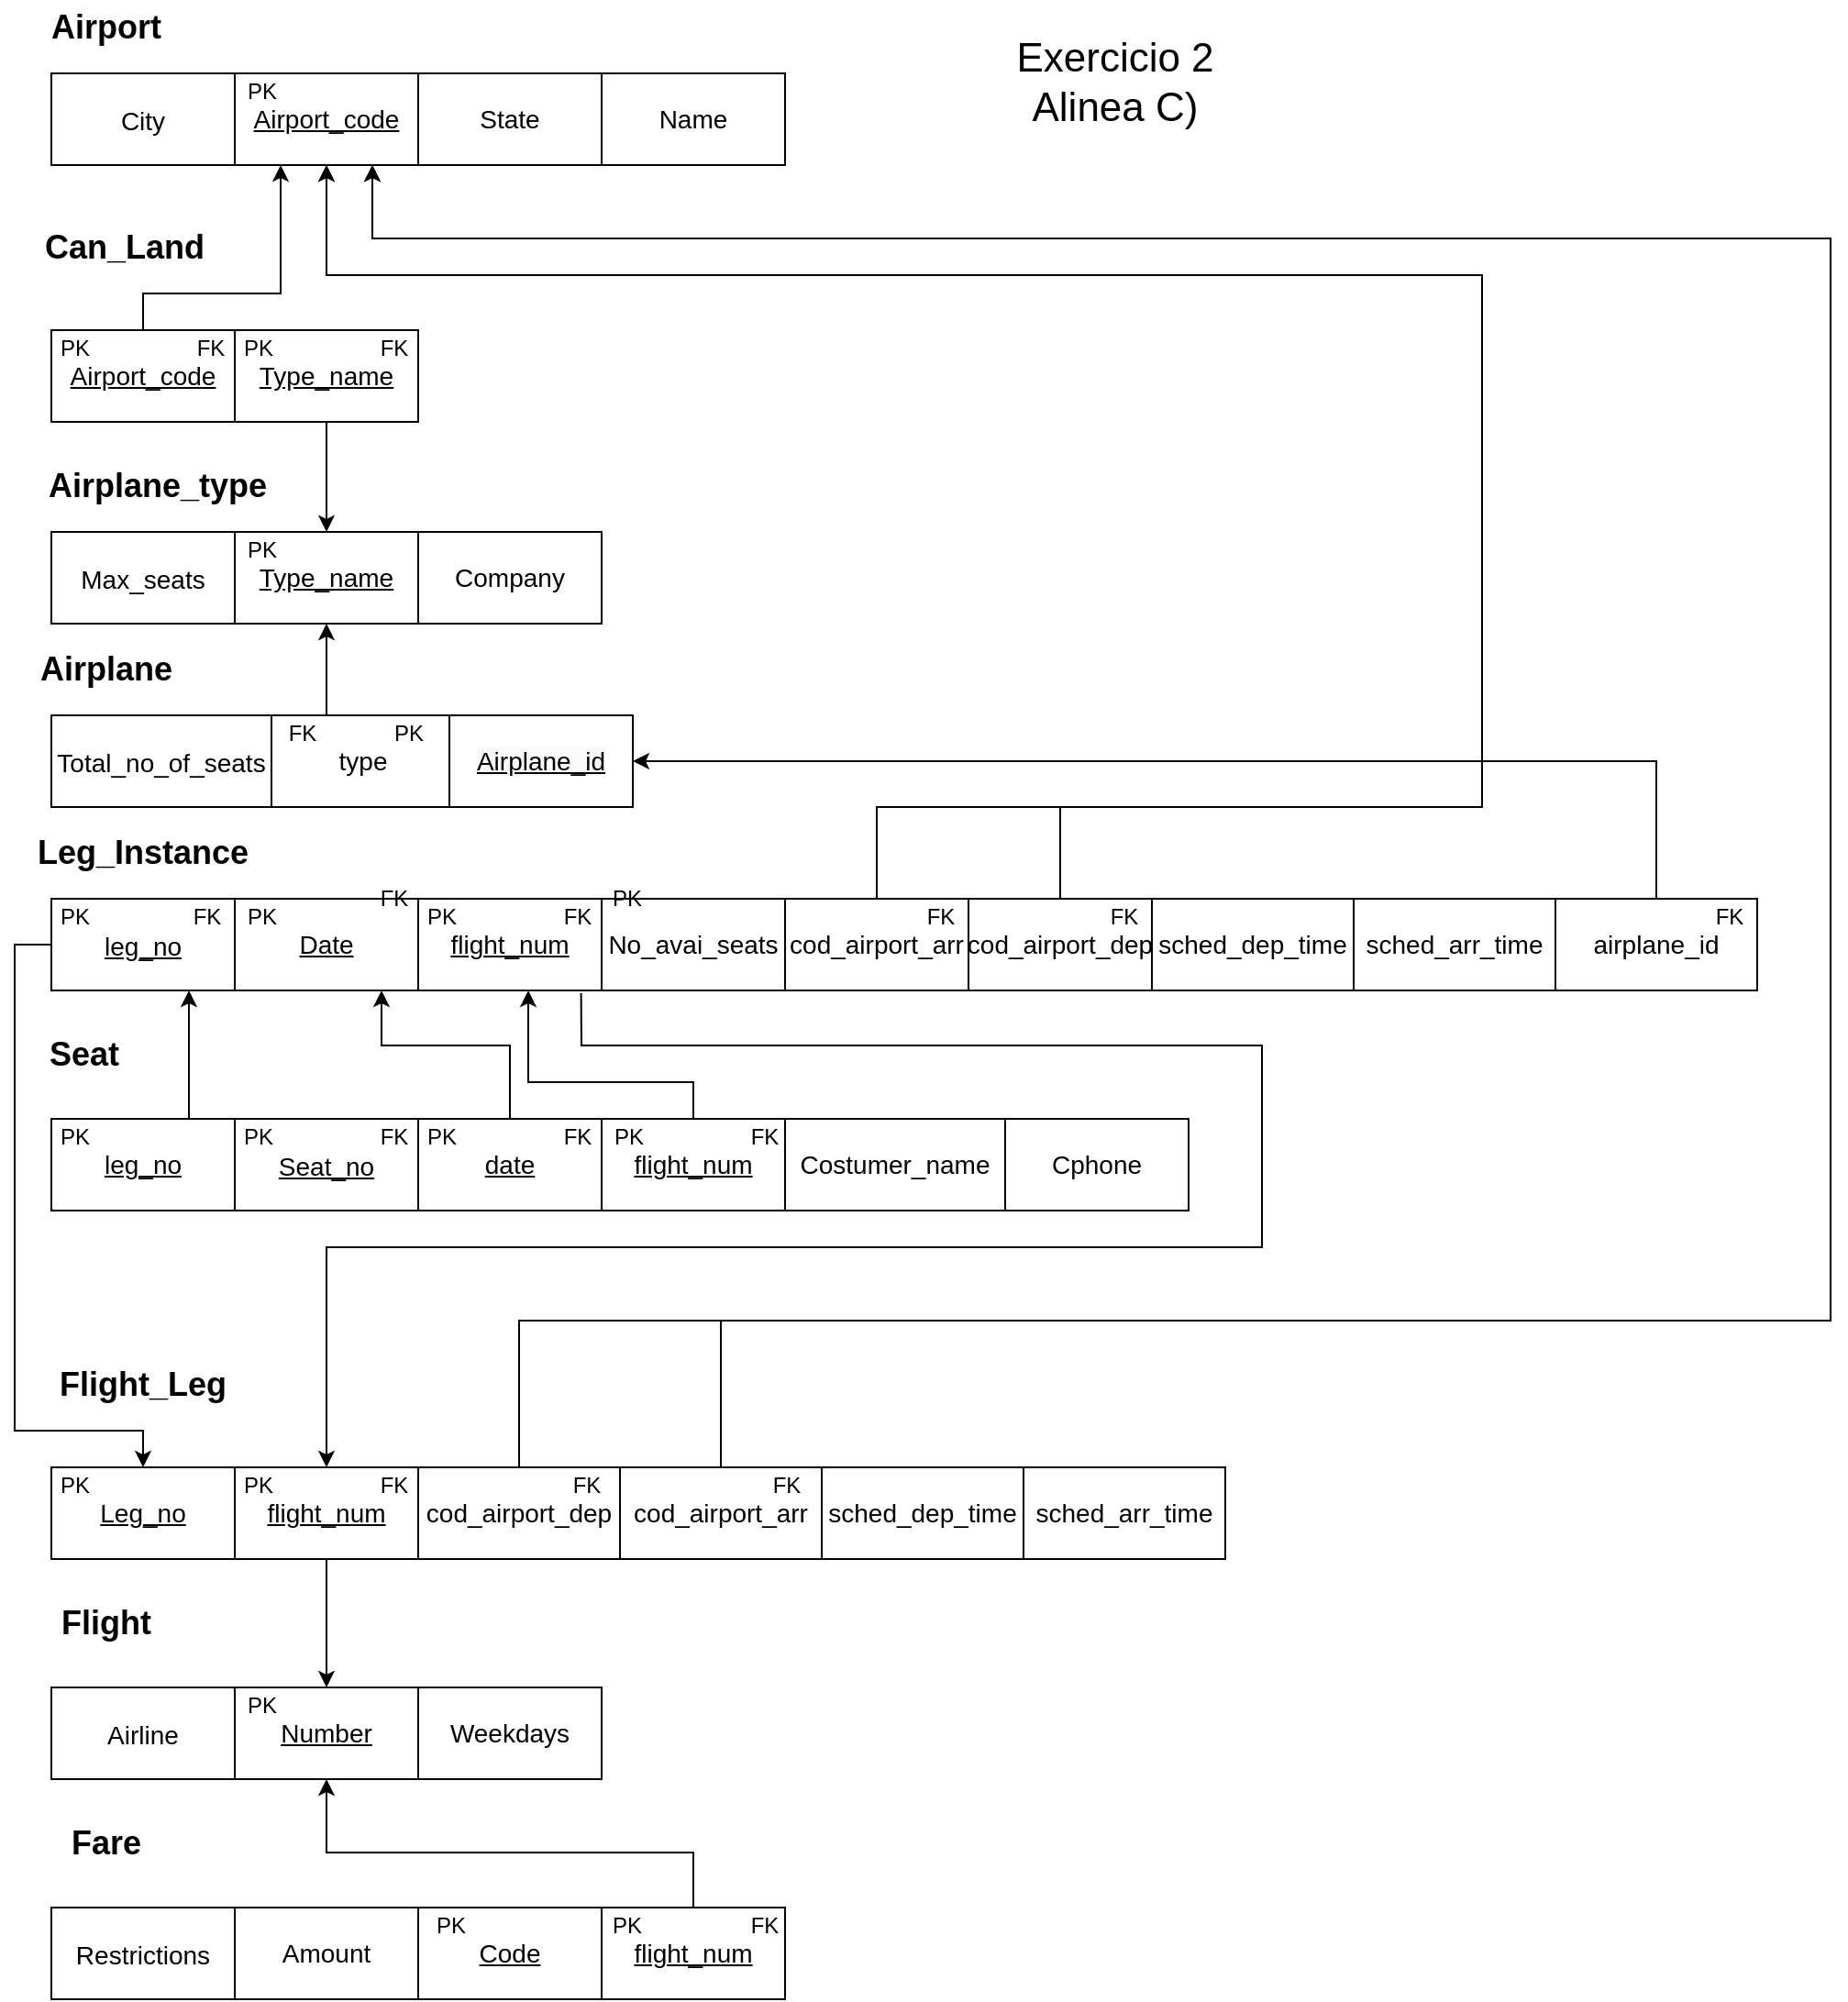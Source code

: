 <mxfile version="21.0.6" type="device"><diagram id="YZ3c83PyQGJjRLOAx45g" name="Page-1"><mxGraphModel dx="1456" dy="685" grid="1" gridSize="10" guides="1" tooltips="1" connect="1" arrows="1" fold="1" page="1" pageScale="1" pageWidth="827" pageHeight="1169" math="0" shadow="0"><root><mxCell id="0"/><mxCell id="1" parent="0"/><mxCell id="zSW7ZHdC4fE5zmQUANi--1" value="&lt;font style=&quot;font-size: 18px&quot;&gt;Airport&lt;/font&gt;" style="text;html=1;strokeColor=none;fillColor=none;align=center;verticalAlign=middle;whiteSpace=wrap;rounded=0;fontStyle=1" parent="1" vertex="1"><mxGeometry x="50" y="30" width="60" height="30" as="geometry"/></mxCell><mxCell id="zSW7ZHdC4fE5zmQUANi--2" value="&lt;font style=&quot;font-size: 14px&quot;&gt;City&lt;/font&gt;" style="rounded=0;whiteSpace=wrap;html=1;fontSize=18;" parent="1" vertex="1"><mxGeometry x="50" y="70" width="100" height="50" as="geometry"/></mxCell><mxCell id="zSW7ZHdC4fE5zmQUANi--3" value="&lt;u&gt;Airport_code&lt;/u&gt;" style="rounded=0;whiteSpace=wrap;html=1;fontSize=14;" parent="1" vertex="1"><mxGeometry x="150" y="70" width="100" height="50" as="geometry"/></mxCell><mxCell id="zSW7ZHdC4fE5zmQUANi--5" value="State" style="rounded=0;whiteSpace=wrap;html=1;fontSize=14;" parent="1" vertex="1"><mxGeometry x="250" y="70" width="100" height="50" as="geometry"/></mxCell><mxCell id="zSW7ZHdC4fE5zmQUANi--6" value="Name" style="rounded=0;whiteSpace=wrap;html=1;fontSize=14;" parent="1" vertex="1"><mxGeometry x="350" y="70" width="100" height="50" as="geometry"/></mxCell><mxCell id="zSW7ZHdC4fE5zmQUANi--9" value="&lt;font style=&quot;font-size: 18px&quot;&gt;Can_Land&lt;/font&gt;" style="text;html=1;strokeColor=none;fillColor=none;align=center;verticalAlign=middle;whiteSpace=wrap;rounded=0;fontStyle=1" parent="1" vertex="1"><mxGeometry x="60" y="150" width="60" height="30" as="geometry"/></mxCell><mxCell id="zSW7ZHdC4fE5zmQUANi--10" value="&lt;u&gt;Airport_code&lt;/u&gt;" style="rounded=0;whiteSpace=wrap;html=1;fontSize=14;" parent="1" vertex="1"><mxGeometry x="50" y="210" width="100" height="50" as="geometry"/></mxCell><mxCell id="zSW7ZHdC4fE5zmQUANi--11" value="&lt;u&gt;Type_name&lt;/u&gt;" style="rounded=0;whiteSpace=wrap;html=1;fontSize=14;" parent="1" vertex="1"><mxGeometry x="150" y="210" width="100" height="50" as="geometry"/></mxCell><mxCell id="dlZdnbJnR6mOU-5r8Y-c-1" value="PK" style="text;html=1;strokeColor=none;fillColor=none;align=center;verticalAlign=middle;whiteSpace=wrap;rounded=0;" parent="1" vertex="1"><mxGeometry x="140" y="70" width="50" height="20" as="geometry"/></mxCell><mxCell id="dlZdnbJnR6mOU-5r8Y-c-3" value="&lt;font style=&quot;font-size: 18px&quot;&gt;Fare&lt;/font&gt;" style="text;html=1;strokeColor=none;fillColor=none;align=center;verticalAlign=middle;whiteSpace=wrap;rounded=0;fontStyle=1" parent="1" vertex="1"><mxGeometry x="50" y="1020" width="60" height="30" as="geometry"/></mxCell><mxCell id="dlZdnbJnR6mOU-5r8Y-c-4" value="&lt;span style=&quot;font-size: 14px&quot;&gt;Airline&lt;/span&gt;" style="rounded=0;whiteSpace=wrap;html=1;fontSize=18;" parent="1" vertex="1"><mxGeometry x="50" y="950" width="100" height="50" as="geometry"/></mxCell><mxCell id="dlZdnbJnR6mOU-5r8Y-c-5" value="&lt;u&gt;Number&lt;/u&gt;" style="rounded=0;whiteSpace=wrap;html=1;fontSize=14;" parent="1" vertex="1"><mxGeometry x="150" y="950" width="100" height="50" as="geometry"/></mxCell><mxCell id="dlZdnbJnR6mOU-5r8Y-c-6" value="Weekdays" style="rounded=0;whiteSpace=wrap;html=1;fontSize=14;" parent="1" vertex="1"><mxGeometry x="250" y="950" width="100" height="50" as="geometry"/></mxCell><mxCell id="dlZdnbJnR6mOU-5r8Y-c-12" value="&lt;font style=&quot;font-size: 18px&quot;&gt;Flight&lt;/font&gt;" style="text;html=1;strokeColor=none;fillColor=none;align=center;verticalAlign=middle;whiteSpace=wrap;rounded=0;fontStyle=1" parent="1" vertex="1"><mxGeometry x="50" y="900" width="60" height="30" as="geometry"/></mxCell><mxCell id="dlZdnbJnR6mOU-5r8Y-c-13" value="&lt;font style=&quot;font-size: 14px&quot;&gt;Restrictions&lt;/font&gt;" style="rounded=0;whiteSpace=wrap;html=1;fontSize=18;" parent="1" vertex="1"><mxGeometry x="50" y="1070" width="100" height="50" as="geometry"/></mxCell><mxCell id="dlZdnbJnR6mOU-5r8Y-c-14" value="Amount" style="rounded=0;whiteSpace=wrap;html=1;fontSize=14;" parent="1" vertex="1"><mxGeometry x="150" y="1070" width="100" height="50" as="geometry"/></mxCell><mxCell id="dlZdnbJnR6mOU-5r8Y-c-15" value="&lt;u&gt;Code&lt;/u&gt;" style="rounded=0;whiteSpace=wrap;html=1;fontSize=14;" parent="1" vertex="1"><mxGeometry x="250" y="1070" width="100" height="50" as="geometry"/></mxCell><mxCell id="dlZdnbJnR6mOU-5r8Y-c-16" value="&lt;u&gt;flight_num&lt;/u&gt;" style="rounded=0;whiteSpace=wrap;html=1;fontSize=14;" parent="1" vertex="1"><mxGeometry x="350" y="1070" width="100" height="50" as="geometry"/></mxCell><mxCell id="dlZdnbJnR6mOU-5r8Y-c-17" value="PK" style="text;html=1;strokeColor=none;fillColor=none;align=center;verticalAlign=middle;whiteSpace=wrap;rounded=0;" parent="1" vertex="1"><mxGeometry x="339" y="1070" width="50" height="20" as="geometry"/></mxCell><mxCell id="dlZdnbJnR6mOU-5r8Y-c-18" value="FK" style="text;html=1;strokeColor=none;fillColor=none;align=center;verticalAlign=middle;whiteSpace=wrap;rounded=0;" parent="1" vertex="1"><mxGeometry x="414" y="1070" width="50" height="20" as="geometry"/></mxCell><mxCell id="dlZdnbJnR6mOU-5r8Y-c-19" value="PK" style="text;html=1;strokeColor=none;fillColor=none;align=center;verticalAlign=middle;whiteSpace=wrap;rounded=0;" parent="1" vertex="1"><mxGeometry x="243" y="1070" width="50" height="20" as="geometry"/></mxCell><mxCell id="dlZdnbJnR6mOU-5r8Y-c-20" value="PK" style="text;html=1;strokeColor=none;fillColor=none;align=center;verticalAlign=middle;whiteSpace=wrap;rounded=0;" parent="1" vertex="1"><mxGeometry x="140" y="950" width="50" height="20" as="geometry"/></mxCell><mxCell id="dlZdnbJnR6mOU-5r8Y-c-21" value="" style="endArrow=classic;html=1;rounded=0;exitX=0.5;exitY=0;exitDx=0;exitDy=0;entryX=0.5;entryY=1;entryDx=0;entryDy=0;" parent="1" source="dlZdnbJnR6mOU-5r8Y-c-16" target="dlZdnbJnR6mOU-5r8Y-c-5" edge="1"><mxGeometry width="50" height="50" relative="1" as="geometry"><mxPoint x="350" y="940" as="sourcePoint"/><mxPoint x="400" y="890" as="targetPoint"/><Array as="points"><mxPoint x="400" y="1040"/><mxPoint x="200" y="1040"/></Array></mxGeometry></mxCell><mxCell id="dlZdnbJnR6mOU-5r8Y-c-22" value="PK" style="text;html=1;strokeColor=none;fillColor=none;align=center;verticalAlign=middle;whiteSpace=wrap;rounded=0;" parent="1" vertex="1"><mxGeometry x="38" y="210" width="50" height="20" as="geometry"/></mxCell><mxCell id="dlZdnbJnR6mOU-5r8Y-c-23" value="FK" style="text;html=1;strokeColor=none;fillColor=none;align=center;verticalAlign=middle;whiteSpace=wrap;rounded=0;" parent="1" vertex="1"><mxGeometry x="112" y="210" width="50" height="20" as="geometry"/></mxCell><mxCell id="dlZdnbJnR6mOU-5r8Y-c-24" value="PK" style="text;html=1;strokeColor=none;fillColor=none;align=center;verticalAlign=middle;whiteSpace=wrap;rounded=0;" parent="1" vertex="1"><mxGeometry x="138" y="210" width="50" height="20" as="geometry"/></mxCell><mxCell id="dlZdnbJnR6mOU-5r8Y-c-25" value="FK" style="text;html=1;strokeColor=none;fillColor=none;align=center;verticalAlign=middle;whiteSpace=wrap;rounded=0;" parent="1" vertex="1"><mxGeometry x="212" y="210" width="50" height="20" as="geometry"/></mxCell><mxCell id="dlZdnbJnR6mOU-5r8Y-c-26" value="" style="endArrow=classic;html=1;rounded=0;exitX=0.5;exitY=0;exitDx=0;exitDy=0;entryX=0.25;entryY=1;entryDx=0;entryDy=0;" parent="1" source="zSW7ZHdC4fE5zmQUANi--10" target="zSW7ZHdC4fE5zmQUANi--3" edge="1"><mxGeometry width="50" height="50" relative="1" as="geometry"><mxPoint x="350" y="310" as="sourcePoint"/><mxPoint x="400" y="260" as="targetPoint"/><Array as="points"><mxPoint x="100" y="190"/><mxPoint x="175" y="190"/></Array></mxGeometry></mxCell><mxCell id="dlZdnbJnR6mOU-5r8Y-c-33" value="&lt;font style=&quot;font-size: 18px&quot;&gt;Flight_Leg&lt;/font&gt;" style="text;html=1;strokeColor=none;fillColor=none;align=center;verticalAlign=middle;whiteSpace=wrap;rounded=0;fontStyle=1" parent="1" vertex="1"><mxGeometry x="70" y="770" width="60" height="30" as="geometry"/></mxCell><mxCell id="dlZdnbJnR6mOU-5r8Y-c-34" value="&lt;u&gt;Leg_no&lt;/u&gt;" style="rounded=0;whiteSpace=wrap;html=1;fontSize=14;" parent="1" vertex="1"><mxGeometry x="50" y="830" width="100" height="50" as="geometry"/></mxCell><mxCell id="dlZdnbJnR6mOU-5r8Y-c-35" value="&lt;u&gt;flight_num&lt;/u&gt;" style="rounded=0;whiteSpace=wrap;html=1;fontSize=14;" parent="1" vertex="1"><mxGeometry x="150" y="830" width="100" height="50" as="geometry"/></mxCell><mxCell id="dlZdnbJnR6mOU-5r8Y-c-36" value="PK" style="text;html=1;strokeColor=none;fillColor=none;align=center;verticalAlign=middle;whiteSpace=wrap;rounded=0;" parent="1" vertex="1"><mxGeometry x="38" y="830" width="50" height="20" as="geometry"/></mxCell><mxCell id="dlZdnbJnR6mOU-5r8Y-c-37" value="PK" style="text;html=1;strokeColor=none;fillColor=none;align=center;verticalAlign=middle;whiteSpace=wrap;rounded=0;" parent="1" vertex="1"><mxGeometry x="138" y="830" width="50" height="20" as="geometry"/></mxCell><mxCell id="dlZdnbJnR6mOU-5r8Y-c-38" value="FK" style="text;html=1;strokeColor=none;fillColor=none;align=center;verticalAlign=middle;whiteSpace=wrap;rounded=0;" parent="1" vertex="1"><mxGeometry x="212" y="830" width="50" height="20" as="geometry"/></mxCell><mxCell id="dlZdnbJnR6mOU-5r8Y-c-39" value="&lt;span&gt;cod_airport_dep&lt;/span&gt;" style="rounded=0;whiteSpace=wrap;html=1;fontSize=14;fontStyle=0" parent="1" vertex="1"><mxGeometry x="250" y="830" width="110" height="50" as="geometry"/></mxCell><mxCell id="dlZdnbJnR6mOU-5r8Y-c-42" value="&lt;span&gt;cod_airport_arr&lt;/span&gt;" style="rounded=0;whiteSpace=wrap;html=1;fontSize=14;fontStyle=0" parent="1" vertex="1"><mxGeometry x="360" y="830" width="110" height="50" as="geometry"/></mxCell><mxCell id="dlZdnbJnR6mOU-5r8Y-c-43" value="&lt;span&gt;sched_dep_time&lt;/span&gt;" style="rounded=0;whiteSpace=wrap;html=1;fontSize=14;fontStyle=0" parent="1" vertex="1"><mxGeometry x="470" y="830" width="110" height="50" as="geometry"/></mxCell><mxCell id="dlZdnbJnR6mOU-5r8Y-c-44" value="&lt;span&gt;sched_arr_time&lt;/span&gt;" style="rounded=0;whiteSpace=wrap;html=1;fontSize=14;fontStyle=0" parent="1" vertex="1"><mxGeometry x="580" y="830" width="110" height="50" as="geometry"/></mxCell><mxCell id="dlZdnbJnR6mOU-5r8Y-c-45" value="" style="endArrow=classic;html=1;rounded=0;exitX=0.5;exitY=0;exitDx=0;exitDy=0;entryX=0.75;entryY=1;entryDx=0;entryDy=0;" parent="1" source="dlZdnbJnR6mOU-5r8Y-c-39" target="zSW7ZHdC4fE5zmQUANi--3" edge="1"><mxGeometry width="50" height="50" relative="1" as="geometry"><mxPoint x="350" y="410" as="sourcePoint"/><mxPoint x="400" y="360" as="targetPoint"/><Array as="points"><mxPoint x="305" y="750"/><mxPoint x="420" y="750"/><mxPoint x="1020" y="750"/><mxPoint x="1020" y="480"/><mxPoint x="1020" y="160"/><mxPoint x="225" y="160"/></Array></mxGeometry></mxCell><mxCell id="dlZdnbJnR6mOU-5r8Y-c-47" value="" style="endArrow=classic;html=1;rounded=0;exitX=0.5;exitY=1;exitDx=0;exitDy=0;entryX=0.5;entryY=0;entryDx=0;entryDy=0;" parent="1" source="dlZdnbJnR6mOU-5r8Y-c-35" target="dlZdnbJnR6mOU-5r8Y-c-5" edge="1"><mxGeometry width="50" height="50" relative="1" as="geometry"><mxPoint x="350" y="820" as="sourcePoint"/><mxPoint x="400" y="770" as="targetPoint"/></mxGeometry></mxCell><mxCell id="dlZdnbJnR6mOU-5r8Y-c-49" value="FK" style="text;html=1;strokeColor=none;fillColor=none;align=center;verticalAlign=middle;whiteSpace=wrap;rounded=0;" parent="1" vertex="1"><mxGeometry x="317" y="830" width="50" height="20" as="geometry"/></mxCell><mxCell id="dlZdnbJnR6mOU-5r8Y-c-51" value="FK" style="text;html=1;strokeColor=none;fillColor=none;align=center;verticalAlign=middle;whiteSpace=wrap;rounded=0;" parent="1" vertex="1"><mxGeometry x="426" y="830" width="50" height="20" as="geometry"/></mxCell><mxCell id="dlZdnbJnR6mOU-5r8Y-c-52" value="&lt;font style=&quot;font-size: 18px&quot;&gt;Leg_Instance&lt;/font&gt;" style="text;html=1;strokeColor=none;fillColor=none;align=center;verticalAlign=middle;whiteSpace=wrap;rounded=0;fontStyle=1" parent="1" vertex="1"><mxGeometry x="70" y="480" width="60" height="30" as="geometry"/></mxCell><mxCell id="dlZdnbJnR6mOU-5r8Y-c-53" value="&lt;font style=&quot;font-size: 14px&quot;&gt;&lt;u&gt;leg_no&lt;/u&gt;&lt;/font&gt;" style="rounded=0;whiteSpace=wrap;html=1;fontSize=18;" parent="1" vertex="1"><mxGeometry x="50" y="520" width="100" height="50" as="geometry"/></mxCell><mxCell id="dlZdnbJnR6mOU-5r8Y-c-54" value="&lt;u&gt;Date&lt;/u&gt;" style="rounded=0;whiteSpace=wrap;html=1;fontSize=14;" parent="1" vertex="1"><mxGeometry x="150" y="520" width="100" height="50" as="geometry"/></mxCell><mxCell id="dlZdnbJnR6mOU-5r8Y-c-55" value="&lt;u&gt;flight_num&lt;/u&gt;" style="rounded=0;whiteSpace=wrap;html=1;fontSize=14;" parent="1" vertex="1"><mxGeometry x="250" y="520" width="100" height="50" as="geometry"/></mxCell><mxCell id="dlZdnbJnR6mOU-5r8Y-c-56" value="No_avai_seats" style="rounded=0;whiteSpace=wrap;html=1;fontSize=14;" parent="1" vertex="1"><mxGeometry x="350" y="520" width="100" height="50" as="geometry"/></mxCell><mxCell id="dlZdnbJnR6mOU-5r8Y-c-57" value="PK" style="text;html=1;strokeColor=none;fillColor=none;align=center;verticalAlign=middle;whiteSpace=wrap;rounded=0;" parent="1" vertex="1"><mxGeometry x="140" y="650" width="50" height="20" as="geometry"/></mxCell><mxCell id="dlZdnbJnR6mOU-5r8Y-c-58" value="cod_airport_arr" style="rounded=0;whiteSpace=wrap;html=1;fontSize=14;" parent="1" vertex="1"><mxGeometry x="450" y="520" width="100" height="50" as="geometry"/></mxCell><mxCell id="dlZdnbJnR6mOU-5r8Y-c-61" value="" style="endArrow=classic;html=1;rounded=0;exitX=0.888;exitY=1.03;exitDx=0;exitDy=0;entryX=0.5;entryY=0;entryDx=0;entryDy=0;exitPerimeter=0;" parent="1" source="dlZdnbJnR6mOU-5r8Y-c-55" target="dlZdnbJnR6mOU-5r8Y-c-35" edge="1"><mxGeometry width="50" height="50" relative="1" as="geometry"><mxPoint x="410" y="710" as="sourcePoint"/><mxPoint x="460" y="660" as="targetPoint"/><Array as="points"><mxPoint x="339" y="600"/><mxPoint x="510" y="600"/><mxPoint x="710" y="600"/><mxPoint x="710" y="710"/><mxPoint x="510" y="710"/><mxPoint x="200" y="710"/></Array></mxGeometry></mxCell><mxCell id="dlZdnbJnR6mOU-5r8Y-c-63" value="FK" style="text;html=1;strokeColor=none;fillColor=none;align=center;verticalAlign=middle;whiteSpace=wrap;rounded=0;" parent="1" vertex="1"><mxGeometry x="110" y="520" width="50" height="20" as="geometry"/></mxCell><mxCell id="dlZdnbJnR6mOU-5r8Y-c-64" value="" style="endArrow=classic;html=1;rounded=0;fontSize=14;exitX=0;exitY=0.5;exitDx=0;exitDy=0;entryX=0.5;entryY=0;entryDx=0;entryDy=0;" parent="1" source="dlZdnbJnR6mOU-5r8Y-c-53" target="dlZdnbJnR6mOU-5r8Y-c-34" edge="1"><mxGeometry width="50" height="50" relative="1" as="geometry"><mxPoint x="200" y="700" as="sourcePoint"/><mxPoint x="250" y="650" as="targetPoint"/><Array as="points"><mxPoint x="30" y="545"/><mxPoint x="30" y="810"/><mxPoint x="100" y="810"/></Array></mxGeometry></mxCell><mxCell id="dlZdnbJnR6mOU-5r8Y-c-65" value="cod_airport_dep" style="rounded=0;whiteSpace=wrap;html=1;fontSize=14;" parent="1" vertex="1"><mxGeometry x="550" y="520" width="100" height="50" as="geometry"/></mxCell><mxCell id="dlZdnbJnR6mOU-5r8Y-c-66" value="FK" style="text;html=1;strokeColor=none;fillColor=none;align=center;verticalAlign=middle;whiteSpace=wrap;rounded=0;" parent="1" vertex="1"><mxGeometry x="610" y="520" width="50" height="20" as="geometry"/></mxCell><mxCell id="dlZdnbJnR6mOU-5r8Y-c-73" value="&lt;span&gt;sched_dep_time&lt;/span&gt;" style="rounded=0;whiteSpace=wrap;html=1;fontSize=14;fontStyle=0" parent="1" vertex="1"><mxGeometry x="650" y="520" width="110" height="50" as="geometry"/></mxCell><mxCell id="dlZdnbJnR6mOU-5r8Y-c-74" value="&lt;span&gt;sched_arr_time&lt;/span&gt;" style="rounded=0;whiteSpace=wrap;html=1;fontSize=14;fontStyle=0" parent="1" vertex="1"><mxGeometry x="760" y="520" width="110" height="50" as="geometry"/></mxCell><mxCell id="dlZdnbJnR6mOU-5r8Y-c-75" value="&lt;span&gt;airplane_id&lt;/span&gt;" style="rounded=0;whiteSpace=wrap;html=1;fontSize=14;fontStyle=0" parent="1" vertex="1"><mxGeometry x="870" y="520" width="110" height="50" as="geometry"/></mxCell><mxCell id="dlZdnbJnR6mOU-5r8Y-c-76" value="FK" style="text;html=1;strokeColor=none;fillColor=none;align=center;verticalAlign=middle;whiteSpace=wrap;rounded=0;" parent="1" vertex="1"><mxGeometry x="940" y="520" width="50" height="20" as="geometry"/></mxCell><mxCell id="dlZdnbJnR6mOU-5r8Y-c-82" value="&lt;font style=&quot;font-size: 18px&quot;&gt;Seat&lt;/font&gt;" style="text;html=1;strokeColor=none;fillColor=none;align=center;verticalAlign=middle;whiteSpace=wrap;rounded=0;fontStyle=1" parent="1" vertex="1"><mxGeometry x="38" y="590" width="60" height="30" as="geometry"/></mxCell><mxCell id="dlZdnbJnR6mOU-5r8Y-c-83" value="&lt;font style=&quot;font-size: 14px&quot;&gt;&lt;u&gt;Seat_no&lt;/u&gt;&lt;/font&gt;" style="rounded=0;whiteSpace=wrap;html=1;fontSize=18;" parent="1" vertex="1"><mxGeometry x="150" y="640" width="100" height="50" as="geometry"/></mxCell><mxCell id="dlZdnbJnR6mOU-5r8Y-c-84" value="&lt;u&gt;leg_no&lt;/u&gt;" style="rounded=0;whiteSpace=wrap;html=1;fontSize=14;" parent="1" vertex="1"><mxGeometry x="50" y="640" width="100" height="50" as="geometry"/></mxCell><mxCell id="dlZdnbJnR6mOU-5r8Y-c-85" value="&lt;u&gt;date&lt;/u&gt;" style="rounded=0;whiteSpace=wrap;html=1;fontSize=14;" parent="1" vertex="1"><mxGeometry x="250" y="640" width="100" height="50" as="geometry"/></mxCell><mxCell id="dlZdnbJnR6mOU-5r8Y-c-86" value="&lt;u&gt;flight_num&lt;/u&gt;" style="rounded=0;whiteSpace=wrap;html=1;fontSize=14;" parent="1" vertex="1"><mxGeometry x="350" y="640" width="100" height="50" as="geometry"/></mxCell><mxCell id="dlZdnbJnR6mOU-5r8Y-c-89" value="" style="endArrow=classic;html=1;rounded=0;fontSize=14;exitX=0.5;exitY=0;exitDx=0;exitDy=0;entryX=0.75;entryY=1;entryDx=0;entryDy=0;" parent="1" source="dlZdnbJnR6mOU-5r8Y-c-42" target="zSW7ZHdC4fE5zmQUANi--3" edge="1"><mxGeometry width="50" height="50" relative="1" as="geometry"><mxPoint x="580" y="440" as="sourcePoint"/><mxPoint x="630" y="390" as="targetPoint"/><Array as="points"><mxPoint x="415" y="750"/><mxPoint x="1020" y="750"/><mxPoint x="1020" y="160"/><mxPoint x="225" y="160"/></Array></mxGeometry></mxCell><mxCell id="dlZdnbJnR6mOU-5r8Y-c-90" value="" style="endArrow=classic;html=1;rounded=0;fontSize=14;exitX=0.5;exitY=0;exitDx=0;exitDy=0;entryX=0.5;entryY=1;entryDx=0;entryDy=0;" parent="1" source="dlZdnbJnR6mOU-5r8Y-c-58" target="zSW7ZHdC4fE5zmQUANi--3" edge="1"><mxGeometry width="50" height="50" relative="1" as="geometry"><mxPoint x="580" y="440" as="sourcePoint"/><mxPoint x="630" y="390" as="targetPoint"/><Array as="points"><mxPoint x="500" y="470"/><mxPoint x="830" y="470"/><mxPoint x="830" y="180"/><mxPoint x="200" y="180"/></Array></mxGeometry></mxCell><mxCell id="dlZdnbJnR6mOU-5r8Y-c-91" value="" style="endArrow=classic;html=1;rounded=0;fontSize=14;entryX=0.5;entryY=1;entryDx=0;entryDy=0;exitX=0.5;exitY=0;exitDx=0;exitDy=0;" parent="1" source="dlZdnbJnR6mOU-5r8Y-c-65" target="zSW7ZHdC4fE5zmQUANi--3" edge="1"><mxGeometry width="50" height="50" relative="1" as="geometry"><mxPoint x="580" y="440" as="sourcePoint"/><mxPoint x="630" y="390" as="targetPoint"/><Array as="points"><mxPoint x="600" y="470"/><mxPoint x="830" y="470"/><mxPoint x="830" y="180"/><mxPoint x="600" y="180"/><mxPoint x="200" y="180"/></Array></mxGeometry></mxCell><mxCell id="dlZdnbJnR6mOU-5r8Y-c-92" value="" style="endArrow=classic;html=1;rounded=0;fontSize=14;" parent="1" edge="1"><mxGeometry width="50" height="50" relative="1" as="geometry"><mxPoint x="300" y="640" as="sourcePoint"/><mxPoint x="230" y="570" as="targetPoint"/><Array as="points"><mxPoint x="300" y="600"/><mxPoint x="230" y="600"/><mxPoint x="230" y="570"/></Array></mxGeometry></mxCell><mxCell id="dlZdnbJnR6mOU-5r8Y-c-93" value="" style="endArrow=classic;html=1;rounded=0;fontSize=14;exitX=0.75;exitY=0;exitDx=0;exitDy=0;entryX=0.75;entryY=1;entryDx=0;entryDy=0;" parent="1" source="dlZdnbJnR6mOU-5r8Y-c-84" target="dlZdnbJnR6mOU-5r8Y-c-53" edge="1"><mxGeometry width="50" height="50" relative="1" as="geometry"><mxPoint x="360" y="710" as="sourcePoint"/><mxPoint x="100" y="570" as="targetPoint"/><Array as="points"><mxPoint x="125" y="620"/></Array></mxGeometry></mxCell><mxCell id="dlZdnbJnR6mOU-5r8Y-c-96" value="PK" style="text;html=1;strokeColor=none;fillColor=none;align=center;verticalAlign=middle;whiteSpace=wrap;rounded=0;" parent="1" vertex="1"><mxGeometry x="140" y="520" width="50" height="20" as="geometry"/></mxCell><mxCell id="dlZdnbJnR6mOU-5r8Y-c-97" value="FK" style="text;html=1;strokeColor=none;fillColor=none;align=center;verticalAlign=middle;whiteSpace=wrap;rounded=0;" parent="1" vertex="1"><mxGeometry x="212" y="510" width="50" height="20" as="geometry"/></mxCell><mxCell id="dlZdnbJnR6mOU-5r8Y-c-98" value="PK" style="text;html=1;strokeColor=none;fillColor=none;align=center;verticalAlign=middle;whiteSpace=wrap;rounded=0;" parent="1" vertex="1"><mxGeometry x="238" y="520" width="50" height="20" as="geometry"/></mxCell><mxCell id="dlZdnbJnR6mOU-5r8Y-c-99" value="FK" style="text;html=1;strokeColor=none;fillColor=none;align=center;verticalAlign=middle;whiteSpace=wrap;rounded=0;" parent="1" vertex="1"><mxGeometry x="312" y="520" width="50" height="20" as="geometry"/></mxCell><mxCell id="dlZdnbJnR6mOU-5r8Y-c-100" value="PK" style="text;html=1;strokeColor=none;fillColor=none;align=center;verticalAlign=middle;whiteSpace=wrap;rounded=0;" parent="1" vertex="1"><mxGeometry x="340" y="510" width="48" height="20" as="geometry"/></mxCell><mxCell id="dlZdnbJnR6mOU-5r8Y-c-101" value="FK" style="text;html=1;strokeColor=none;fillColor=none;align=center;verticalAlign=middle;whiteSpace=wrap;rounded=0;" parent="1" vertex="1"><mxGeometry x="510" y="520" width="50" height="20" as="geometry"/></mxCell><mxCell id="dlZdnbJnR6mOU-5r8Y-c-102" value="PK" style="text;html=1;strokeColor=none;fillColor=none;align=center;verticalAlign=middle;whiteSpace=wrap;rounded=0;" parent="1" vertex="1"><mxGeometry x="38" y="520" width="50" height="20" as="geometry"/></mxCell><mxCell id="dlZdnbJnR6mOU-5r8Y-c-103" value="Costumer_name" style="rounded=0;whiteSpace=wrap;html=1;fontSize=14;" parent="1" vertex="1"><mxGeometry x="450" y="640" width="120" height="50" as="geometry"/></mxCell><mxCell id="dlZdnbJnR6mOU-5r8Y-c-104" value="Cphone" style="rounded=0;whiteSpace=wrap;html=1;fontSize=14;" parent="1" vertex="1"><mxGeometry x="570" y="640" width="100" height="50" as="geometry"/></mxCell><mxCell id="dlZdnbJnR6mOU-5r8Y-c-107" value="" style="endArrow=classic;html=1;rounded=0;fontSize=14;" parent="1" edge="1"><mxGeometry width="50" height="50" relative="1" as="geometry"><mxPoint x="400" y="640" as="sourcePoint"/><mxPoint x="310" y="570" as="targetPoint"/><Array as="points"><mxPoint x="400" y="620"/><mxPoint x="310" y="620"/></Array></mxGeometry></mxCell><mxCell id="dlZdnbJnR6mOU-5r8Y-c-109" value="&lt;font style=&quot;font-size: 18px&quot;&gt;Airplane_type&lt;/font&gt;" style="text;html=1;strokeColor=none;fillColor=none;align=center;verticalAlign=middle;whiteSpace=wrap;rounded=0;fontStyle=1" parent="1" vertex="1"><mxGeometry x="78" y="280" width="60" height="30" as="geometry"/></mxCell><mxCell id="dlZdnbJnR6mOU-5r8Y-c-110" value="&lt;span style=&quot;font-size: 14px&quot;&gt;Max_seats&lt;/span&gt;" style="rounded=0;whiteSpace=wrap;html=1;fontSize=18;" parent="1" vertex="1"><mxGeometry x="50" y="320" width="100" height="50" as="geometry"/></mxCell><mxCell id="dlZdnbJnR6mOU-5r8Y-c-111" value="&lt;u&gt;Type_name&lt;/u&gt;" style="rounded=0;whiteSpace=wrap;html=1;fontSize=14;" parent="1" vertex="1"><mxGeometry x="150" y="320" width="100" height="50" as="geometry"/></mxCell><mxCell id="dlZdnbJnR6mOU-5r8Y-c-112" value="Company" style="rounded=0;whiteSpace=wrap;html=1;fontSize=14;" parent="1" vertex="1"><mxGeometry x="250" y="320" width="100" height="50" as="geometry"/></mxCell><mxCell id="dlZdnbJnR6mOU-5r8Y-c-114" value="PK" style="text;html=1;strokeColor=none;fillColor=none;align=center;verticalAlign=middle;whiteSpace=wrap;rounded=0;" parent="1" vertex="1"><mxGeometry x="140" y="320" width="50" height="20" as="geometry"/></mxCell><mxCell id="dlZdnbJnR6mOU-5r8Y-c-115" value="" style="endArrow=classic;html=1;rounded=0;fontSize=14;exitX=0.5;exitY=1;exitDx=0;exitDy=0;entryX=0.5;entryY=0;entryDx=0;entryDy=0;" parent="1" source="zSW7ZHdC4fE5zmQUANi--11" target="dlZdnbJnR6mOU-5r8Y-c-111" edge="1"><mxGeometry width="50" height="50" relative="1" as="geometry"><mxPoint x="310" y="550" as="sourcePoint"/><mxPoint x="360" y="500" as="targetPoint"/></mxGeometry></mxCell><mxCell id="dlZdnbJnR6mOU-5r8Y-c-117" value="&lt;font style=&quot;font-size: 18px&quot;&gt;Airplane&lt;/font&gt;" style="text;html=1;strokeColor=none;fillColor=none;align=center;verticalAlign=middle;whiteSpace=wrap;rounded=0;fontStyle=1" parent="1" vertex="1"><mxGeometry x="50" y="380" width="60" height="30" as="geometry"/></mxCell><mxCell id="dlZdnbJnR6mOU-5r8Y-c-118" value="&lt;font style=&quot;font-size: 14px&quot;&gt;Total_no_of_seats&lt;/font&gt;" style="rounded=0;whiteSpace=wrap;html=1;fontSize=18;" parent="1" vertex="1"><mxGeometry x="50" y="420" width="120" height="50" as="geometry"/></mxCell><mxCell id="dlZdnbJnR6mOU-5r8Y-c-119" value="type" style="rounded=0;whiteSpace=wrap;html=1;fontSize=14;" parent="1" vertex="1"><mxGeometry x="170" y="420" width="100" height="50" as="geometry"/></mxCell><mxCell id="dlZdnbJnR6mOU-5r8Y-c-120" value="&#10;&#10;&lt;u style=&quot;color: rgb(0, 0, 0); font-family: helvetica; font-size: 14px; font-style: normal; font-weight: 400; letter-spacing: normal; text-align: center; text-indent: 0px; text-transform: none; word-spacing: 0px; background-color: rgb(248, 249, 250);&quot;&gt;Airplane_id&lt;/u&gt;&#10;&#10;" style="rounded=0;whiteSpace=wrap;html=1;fontSize=14;" parent="1" vertex="1"><mxGeometry x="267" y="420" width="100" height="50" as="geometry"/></mxCell><mxCell id="dlZdnbJnR6mOU-5r8Y-c-122" value="PK" style="text;html=1;strokeColor=none;fillColor=none;align=center;verticalAlign=middle;whiteSpace=wrap;rounded=0;" parent="1" vertex="1"><mxGeometry x="220" y="420" width="50" height="20" as="geometry"/></mxCell><mxCell id="dlZdnbJnR6mOU-5r8Y-c-123" value="FK" style="text;html=1;strokeColor=none;fillColor=none;align=center;verticalAlign=middle;whiteSpace=wrap;rounded=0;" parent="1" vertex="1"><mxGeometry x="162" y="420" width="50" height="20" as="geometry"/></mxCell><mxCell id="dlZdnbJnR6mOU-5r8Y-c-124" value="" style="endArrow=classic;html=1;rounded=0;fontSize=14;exitX=0.5;exitY=0;exitDx=0;exitDy=0;entryX=0.5;entryY=1;entryDx=0;entryDy=0;" parent="1" source="dlZdnbJnR6mOU-5r8Y-c-119" target="dlZdnbJnR6mOU-5r8Y-c-111" edge="1"><mxGeometry width="50" height="50" relative="1" as="geometry"><mxPoint x="500" y="550" as="sourcePoint"/><mxPoint x="550" y="500" as="targetPoint"/><Array as="points"><mxPoint x="200" y="420"/></Array></mxGeometry></mxCell><mxCell id="dlZdnbJnR6mOU-5r8Y-c-125" value="" style="endArrow=classic;html=1;rounded=0;fontSize=14;exitX=0.5;exitY=0;exitDx=0;exitDy=0;entryX=1;entryY=0.5;entryDx=0;entryDy=0;" parent="1" source="dlZdnbJnR6mOU-5r8Y-c-75" target="dlZdnbJnR6mOU-5r8Y-c-120" edge="1"><mxGeometry width="50" height="50" relative="1" as="geometry"><mxPoint x="500" y="550" as="sourcePoint"/><mxPoint x="550" y="500" as="targetPoint"/><Array as="points"><mxPoint x="925" y="445"/></Array></mxGeometry></mxCell><mxCell id="dlZdnbJnR6mOU-5r8Y-c-62" value="PK" style="text;html=1;strokeColor=none;fillColor=none;align=center;verticalAlign=middle;whiteSpace=wrap;rounded=0;" parent="1" vertex="1"><mxGeometry x="138" y="640" width="50" height="20" as="geometry"/></mxCell><mxCell id="dlZdnbJnR6mOU-5r8Y-c-60" value="FK" style="text;html=1;strokeColor=none;fillColor=none;align=center;verticalAlign=middle;whiteSpace=wrap;rounded=0;" parent="1" vertex="1"><mxGeometry x="212" y="640" width="50" height="20" as="geometry"/></mxCell><mxCell id="dlZdnbJnR6mOU-5r8Y-c-59" value="PK" style="text;html=1;strokeColor=none;fillColor=none;align=center;verticalAlign=middle;whiteSpace=wrap;rounded=0;" parent="1" vertex="1"><mxGeometry x="38" y="640" width="50" height="20" as="geometry"/></mxCell><mxCell id="T3dagYCiRazx-z6GTZzS-10" value="PK" style="text;html=1;strokeColor=none;fillColor=none;align=center;verticalAlign=middle;whiteSpace=wrap;rounded=0;" vertex="1" parent="1"><mxGeometry x="340" y="640" width="50" height="20" as="geometry"/></mxCell><mxCell id="dlZdnbJnR6mOU-5r8Y-c-67" value="FK" style="text;html=1;strokeColor=none;fillColor=none;align=center;verticalAlign=middle;whiteSpace=wrap;rounded=0;" parent="1" vertex="1"><mxGeometry x="414" y="640" width="50" height="20" as="geometry"/></mxCell><mxCell id="T3dagYCiRazx-z6GTZzS-11" value="FK" style="text;html=1;strokeColor=none;fillColor=none;align=center;verticalAlign=middle;whiteSpace=wrap;rounded=0;" vertex="1" parent="1"><mxGeometry x="312" y="640" width="50" height="20" as="geometry"/></mxCell><mxCell id="T3dagYCiRazx-z6GTZzS-12" value="PK" style="text;html=1;strokeColor=none;fillColor=none;align=center;verticalAlign=middle;whiteSpace=wrap;rounded=0;" vertex="1" parent="1"><mxGeometry x="238" y="640" width="50" height="20" as="geometry"/></mxCell><mxCell id="T3dagYCiRazx-z6GTZzS-13" value="&lt;font style=&quot;font-size: 22px;&quot;&gt;Exercicio 2&lt;br&gt;Alinea C)&lt;br&gt;&lt;/font&gt;" style="text;html=1;strokeColor=none;fillColor=none;align=center;verticalAlign=middle;whiteSpace=wrap;rounded=0;" vertex="1" parent="1"><mxGeometry x="540" y="40" width="180" height="70" as="geometry"/></mxCell></root></mxGraphModel></diagram></mxfile>